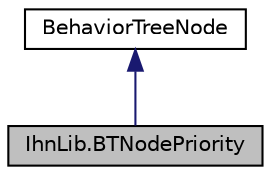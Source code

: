 digraph "IhnLib.BTNodePriority"
{
  edge [fontname="Helvetica",fontsize="10",labelfontname="Helvetica",labelfontsize="10"];
  node [fontname="Helvetica",fontsize="10",shape=record];
  Node1 [label="IhnLib.BTNodePriority",height=0.2,width=0.4,color="black", fillcolor="grey75", style="filled" fontcolor="black"];
  Node2 -> Node1 [dir="back",color="midnightblue",fontsize="10",style="solid",fontname="Helvetica"];
  Node2 [label="BehaviorTreeNode",height=0.2,width=0.4,color="black", fillcolor="white", style="filled",URL="$class_ihn_lib_1_1_behavior_tree_node.html",tooltip="Generic node in a behavior tree "];
}
